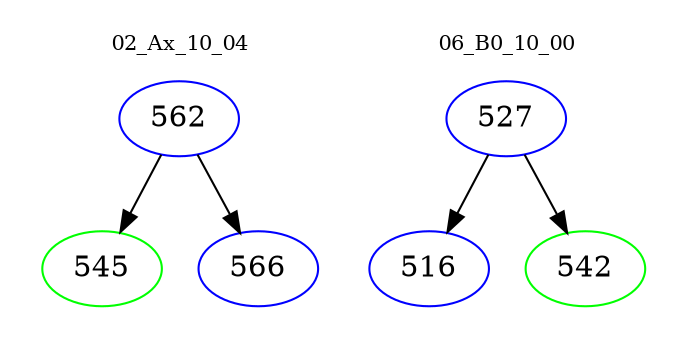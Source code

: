 digraph{
subgraph cluster_0 {
color = white
label = "02_Ax_10_04";
fontsize=10;
T0_562 [label="562", color="blue"]
T0_562 -> T0_545 [color="black"]
T0_545 [label="545", color="green"]
T0_562 -> T0_566 [color="black"]
T0_566 [label="566", color="blue"]
}
subgraph cluster_1 {
color = white
label = "06_B0_10_00";
fontsize=10;
T1_527 [label="527", color="blue"]
T1_527 -> T1_516 [color="black"]
T1_516 [label="516", color="blue"]
T1_527 -> T1_542 [color="black"]
T1_542 [label="542", color="green"]
}
}
